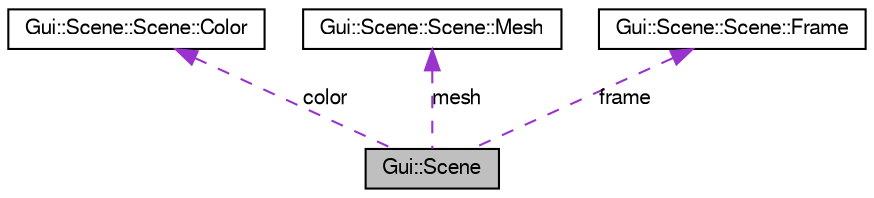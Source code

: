 digraph G
{
  edge [fontname="FreeSans",fontsize="10",labelfontname="FreeSans",labelfontsize="10"];
  node [fontname="FreeSans",fontsize="10",shape=record];
  Node1 [label="Gui::Scene",height=0.2,width=0.4,color="black", fillcolor="grey75", style="filled" fontcolor="black"];
  Node2 -> Node1 [dir=back,color="darkorchid3",fontsize="10",style="dashed",label="color",fontname="FreeSans"];
  Node2 [label="Gui::Scene::Scene::Color",height=0.2,width=0.4,color="black", fillcolor="white", style="filled",URL="$structGui_1_1Scene_1_1Color.html"];
  Node3 -> Node1 [dir=back,color="darkorchid3",fontsize="10",style="dashed",label="mesh",fontname="FreeSans"];
  Node3 [label="Gui::Scene::Scene::Mesh",height=0.2,width=0.4,color="black", fillcolor="white", style="filled",URL="$structGui_1_1Scene_1_1Mesh.html"];
  Node4 -> Node1 [dir=back,color="darkorchid3",fontsize="10",style="dashed",label="frame",fontname="FreeSans"];
  Node4 [label="Gui::Scene::Scene::Frame",height=0.2,width=0.4,color="black", fillcolor="white", style="filled",URL="$structGui_1_1Scene_1_1Frame.html"];
}

